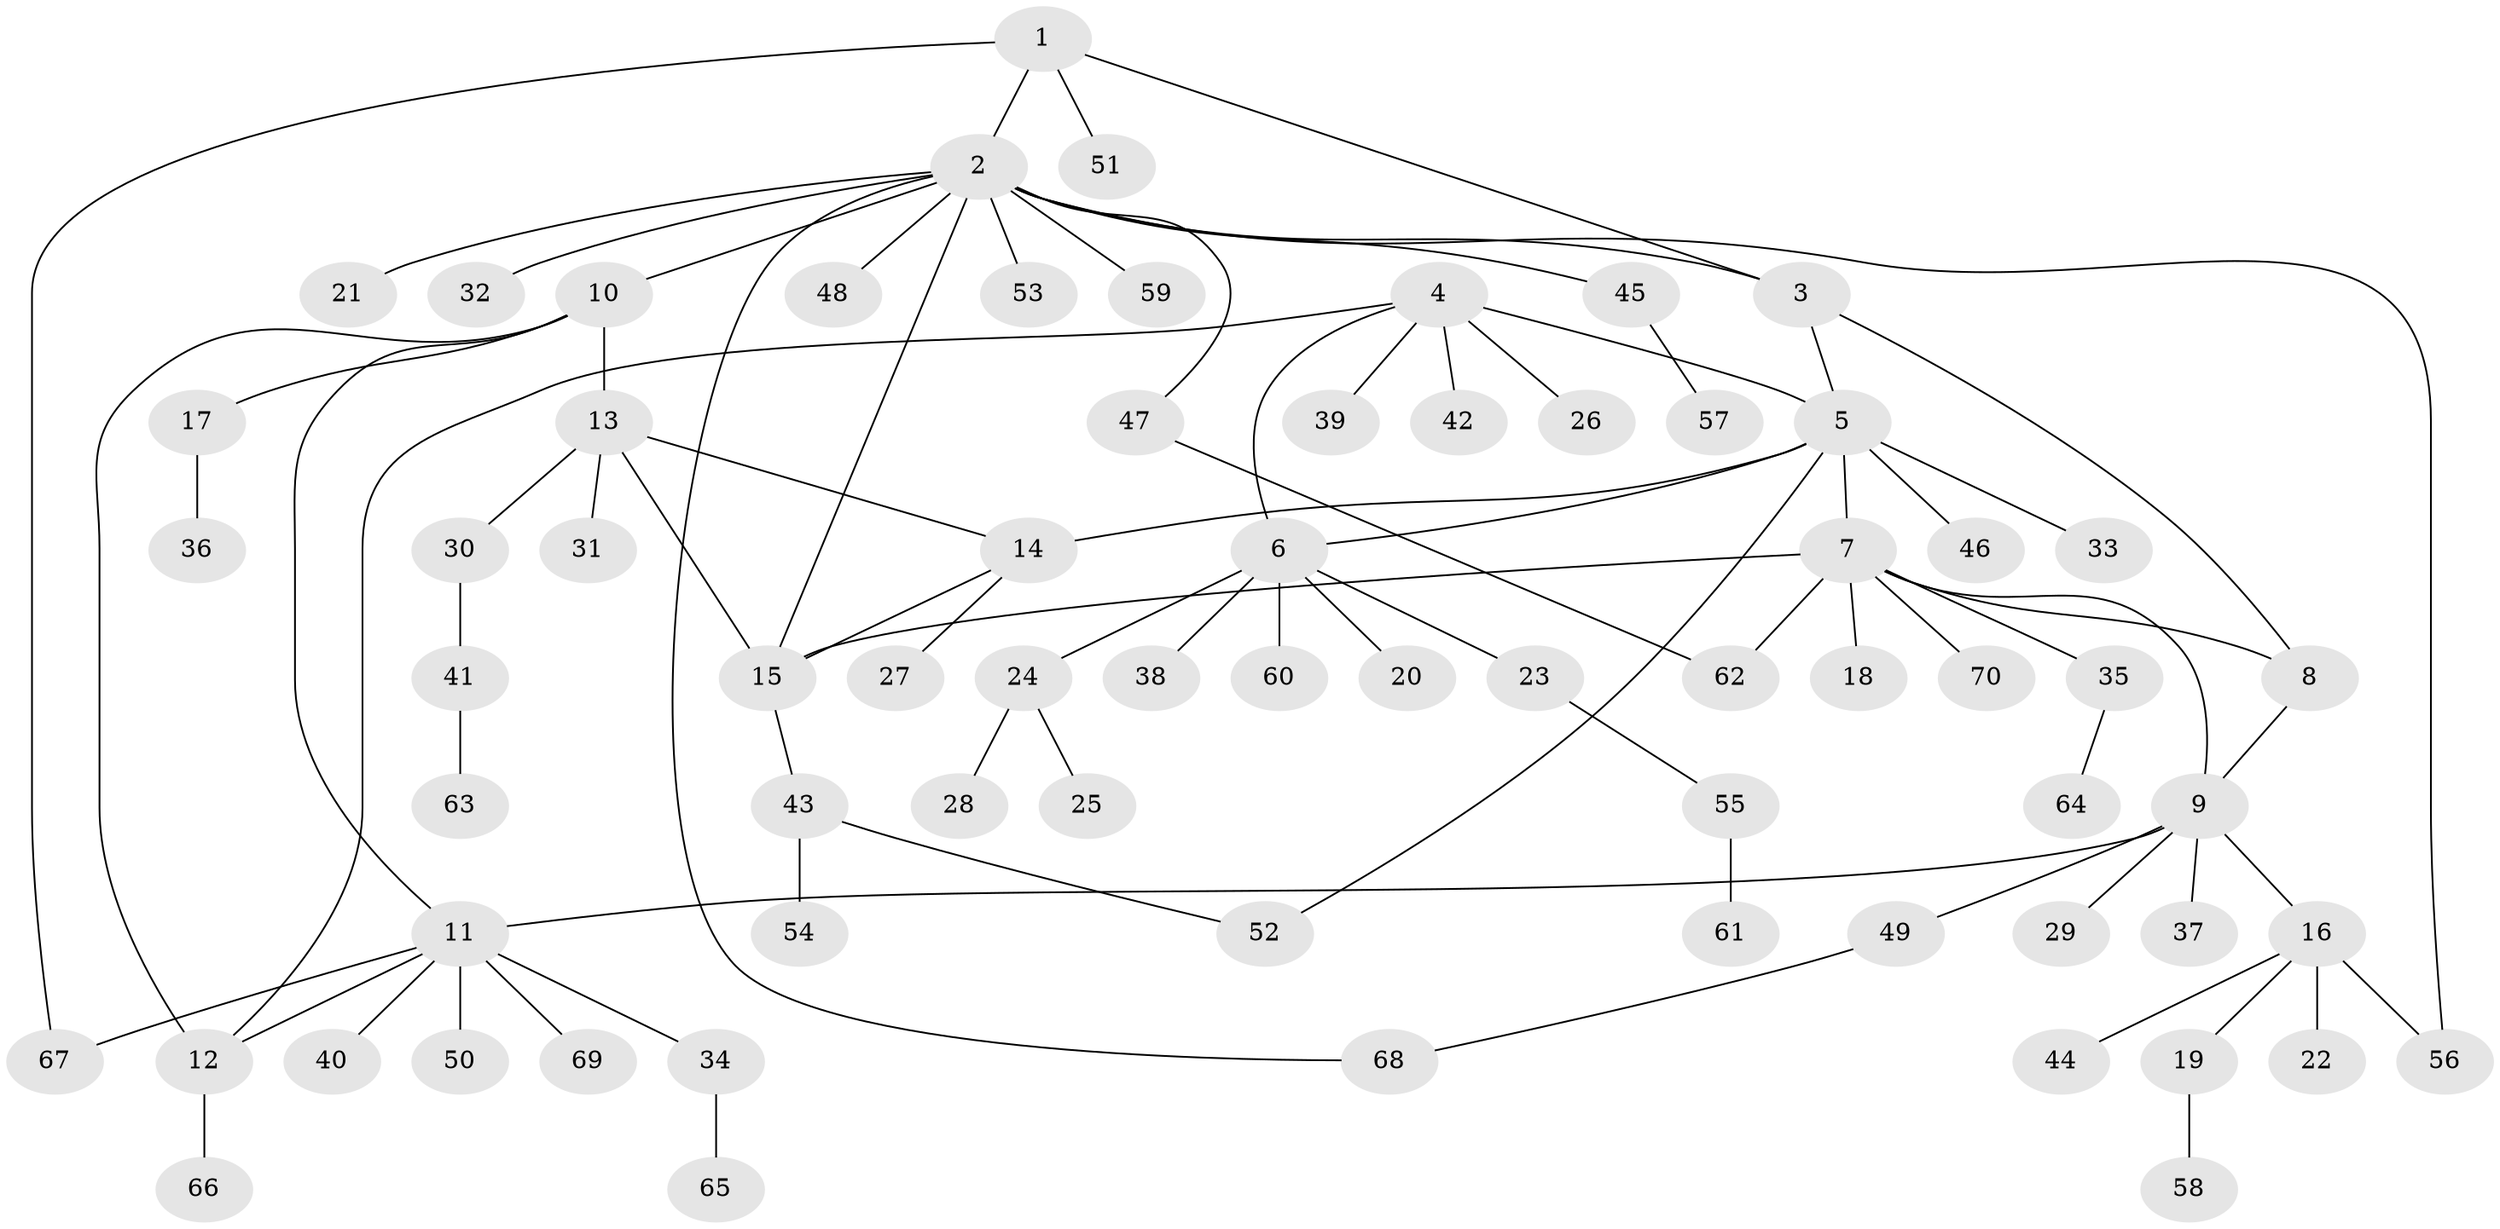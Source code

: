 // Generated by graph-tools (version 1.1) at 2025/15/03/09/25 04:15:44]
// undirected, 70 vertices, 85 edges
graph export_dot {
graph [start="1"]
  node [color=gray90,style=filled];
  1;
  2;
  3;
  4;
  5;
  6;
  7;
  8;
  9;
  10;
  11;
  12;
  13;
  14;
  15;
  16;
  17;
  18;
  19;
  20;
  21;
  22;
  23;
  24;
  25;
  26;
  27;
  28;
  29;
  30;
  31;
  32;
  33;
  34;
  35;
  36;
  37;
  38;
  39;
  40;
  41;
  42;
  43;
  44;
  45;
  46;
  47;
  48;
  49;
  50;
  51;
  52;
  53;
  54;
  55;
  56;
  57;
  58;
  59;
  60;
  61;
  62;
  63;
  64;
  65;
  66;
  67;
  68;
  69;
  70;
  1 -- 2;
  1 -- 3;
  1 -- 51;
  1 -- 67;
  2 -- 3;
  2 -- 10;
  2 -- 15;
  2 -- 21;
  2 -- 32;
  2 -- 45;
  2 -- 47;
  2 -- 48;
  2 -- 53;
  2 -- 56;
  2 -- 59;
  2 -- 68;
  3 -- 5;
  3 -- 8;
  4 -- 5;
  4 -- 6;
  4 -- 12;
  4 -- 26;
  4 -- 39;
  4 -- 42;
  5 -- 6;
  5 -- 7;
  5 -- 14;
  5 -- 33;
  5 -- 46;
  5 -- 52;
  6 -- 20;
  6 -- 23;
  6 -- 24;
  6 -- 38;
  6 -- 60;
  7 -- 8;
  7 -- 9;
  7 -- 15;
  7 -- 18;
  7 -- 35;
  7 -- 62;
  7 -- 70;
  8 -- 9;
  9 -- 11;
  9 -- 16;
  9 -- 29;
  9 -- 37;
  9 -- 49;
  10 -- 11;
  10 -- 12;
  10 -- 13;
  10 -- 17;
  11 -- 12;
  11 -- 34;
  11 -- 40;
  11 -- 50;
  11 -- 67;
  11 -- 69;
  12 -- 66;
  13 -- 14;
  13 -- 15;
  13 -- 30;
  13 -- 31;
  14 -- 15;
  14 -- 27;
  15 -- 43;
  16 -- 19;
  16 -- 22;
  16 -- 44;
  16 -- 56;
  17 -- 36;
  19 -- 58;
  23 -- 55;
  24 -- 25;
  24 -- 28;
  30 -- 41;
  34 -- 65;
  35 -- 64;
  41 -- 63;
  43 -- 52;
  43 -- 54;
  45 -- 57;
  47 -- 62;
  49 -- 68;
  55 -- 61;
}

